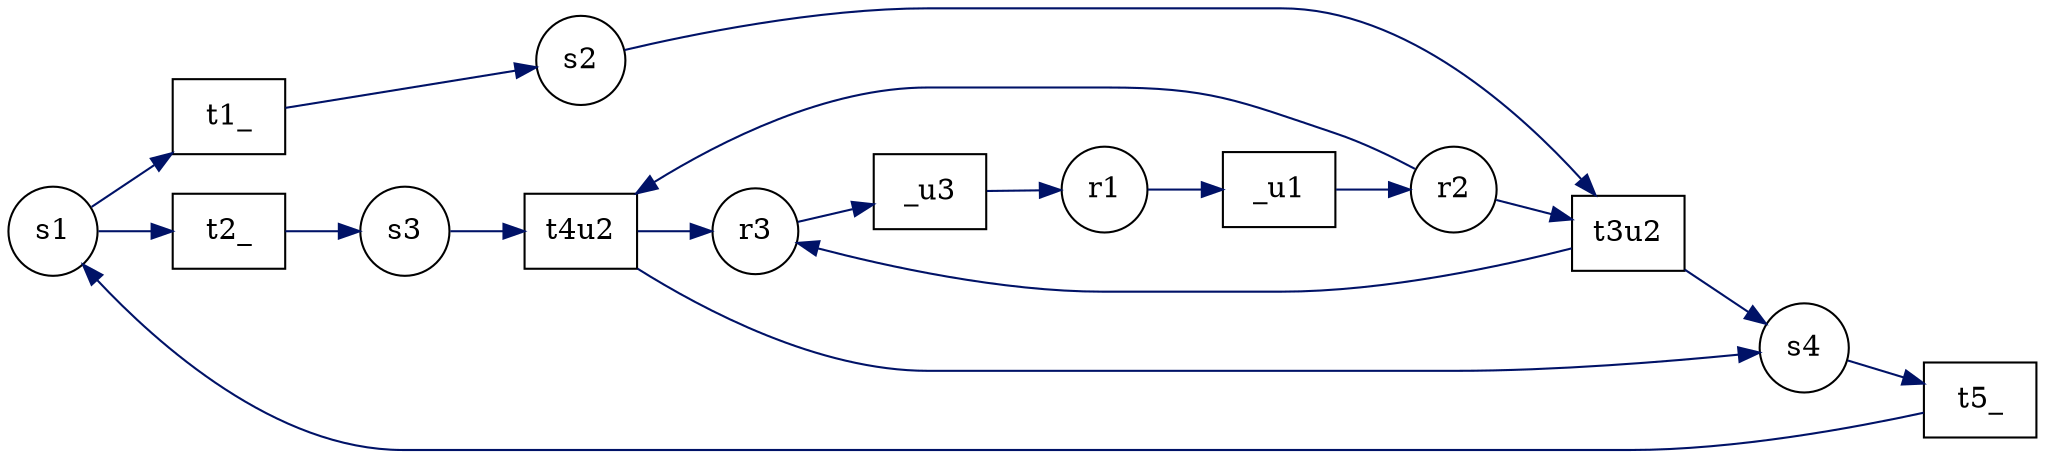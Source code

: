 digraph G {
  center=1;
  rankdir=LR;
  s1 [shape=circle, ];
  t2_ [shape=box, ];
  r2 [shape=circle, ];
  t1_ [shape=box, ];
  r3 [shape=circle, ];
  t4u2 [shape=box, ];
  s4 [shape=circle, ];
  t5_ [shape=box, ];
  s2 [shape=circle, ];
  _u1 [shape=box, ];
  t3u2 [shape=box, ];
  s3 [shape=circle, ];
  r1 [shape=circle, ];
  _u3 [shape=box, ];
  
  
  s1 -> t1_ [color="#001267", label="", ];
  s1 -> t2_ [color="#001267", label="", ];
  t2_ -> s3 [color="#001267", label="", ];
  r2 -> t3u2 [color="#001267", label="", ];
  r2 -> t4u2 [color="#001267", label="", ];
  t1_ -> s2 [color="#001267", label="", ];
  r3 -> _u3 [color="#001267", label="", ];
  t4u2 -> r3 [color="#001267", label="", ];
  t4u2 -> s4 [color="#001267", label="", ];
  s4 -> t5_ [color="#001267", label="", ];
  t5_ -> s1 [color="#001267", label="", ];
  s2 -> t3u2 [color="#001267", label="", ];
  _u1 -> r2 [color="#001267", label="", ];
  t3u2 -> r3 [color="#001267", label="", ];
  t3u2 -> s4 [color="#001267", label="", ];
  s3 -> t4u2 [color="#001267", label="", ];
  r1 -> _u1 [color="#001267", label="", ];
  _u3 -> r1 [color="#001267", label="", ];
  
  }
